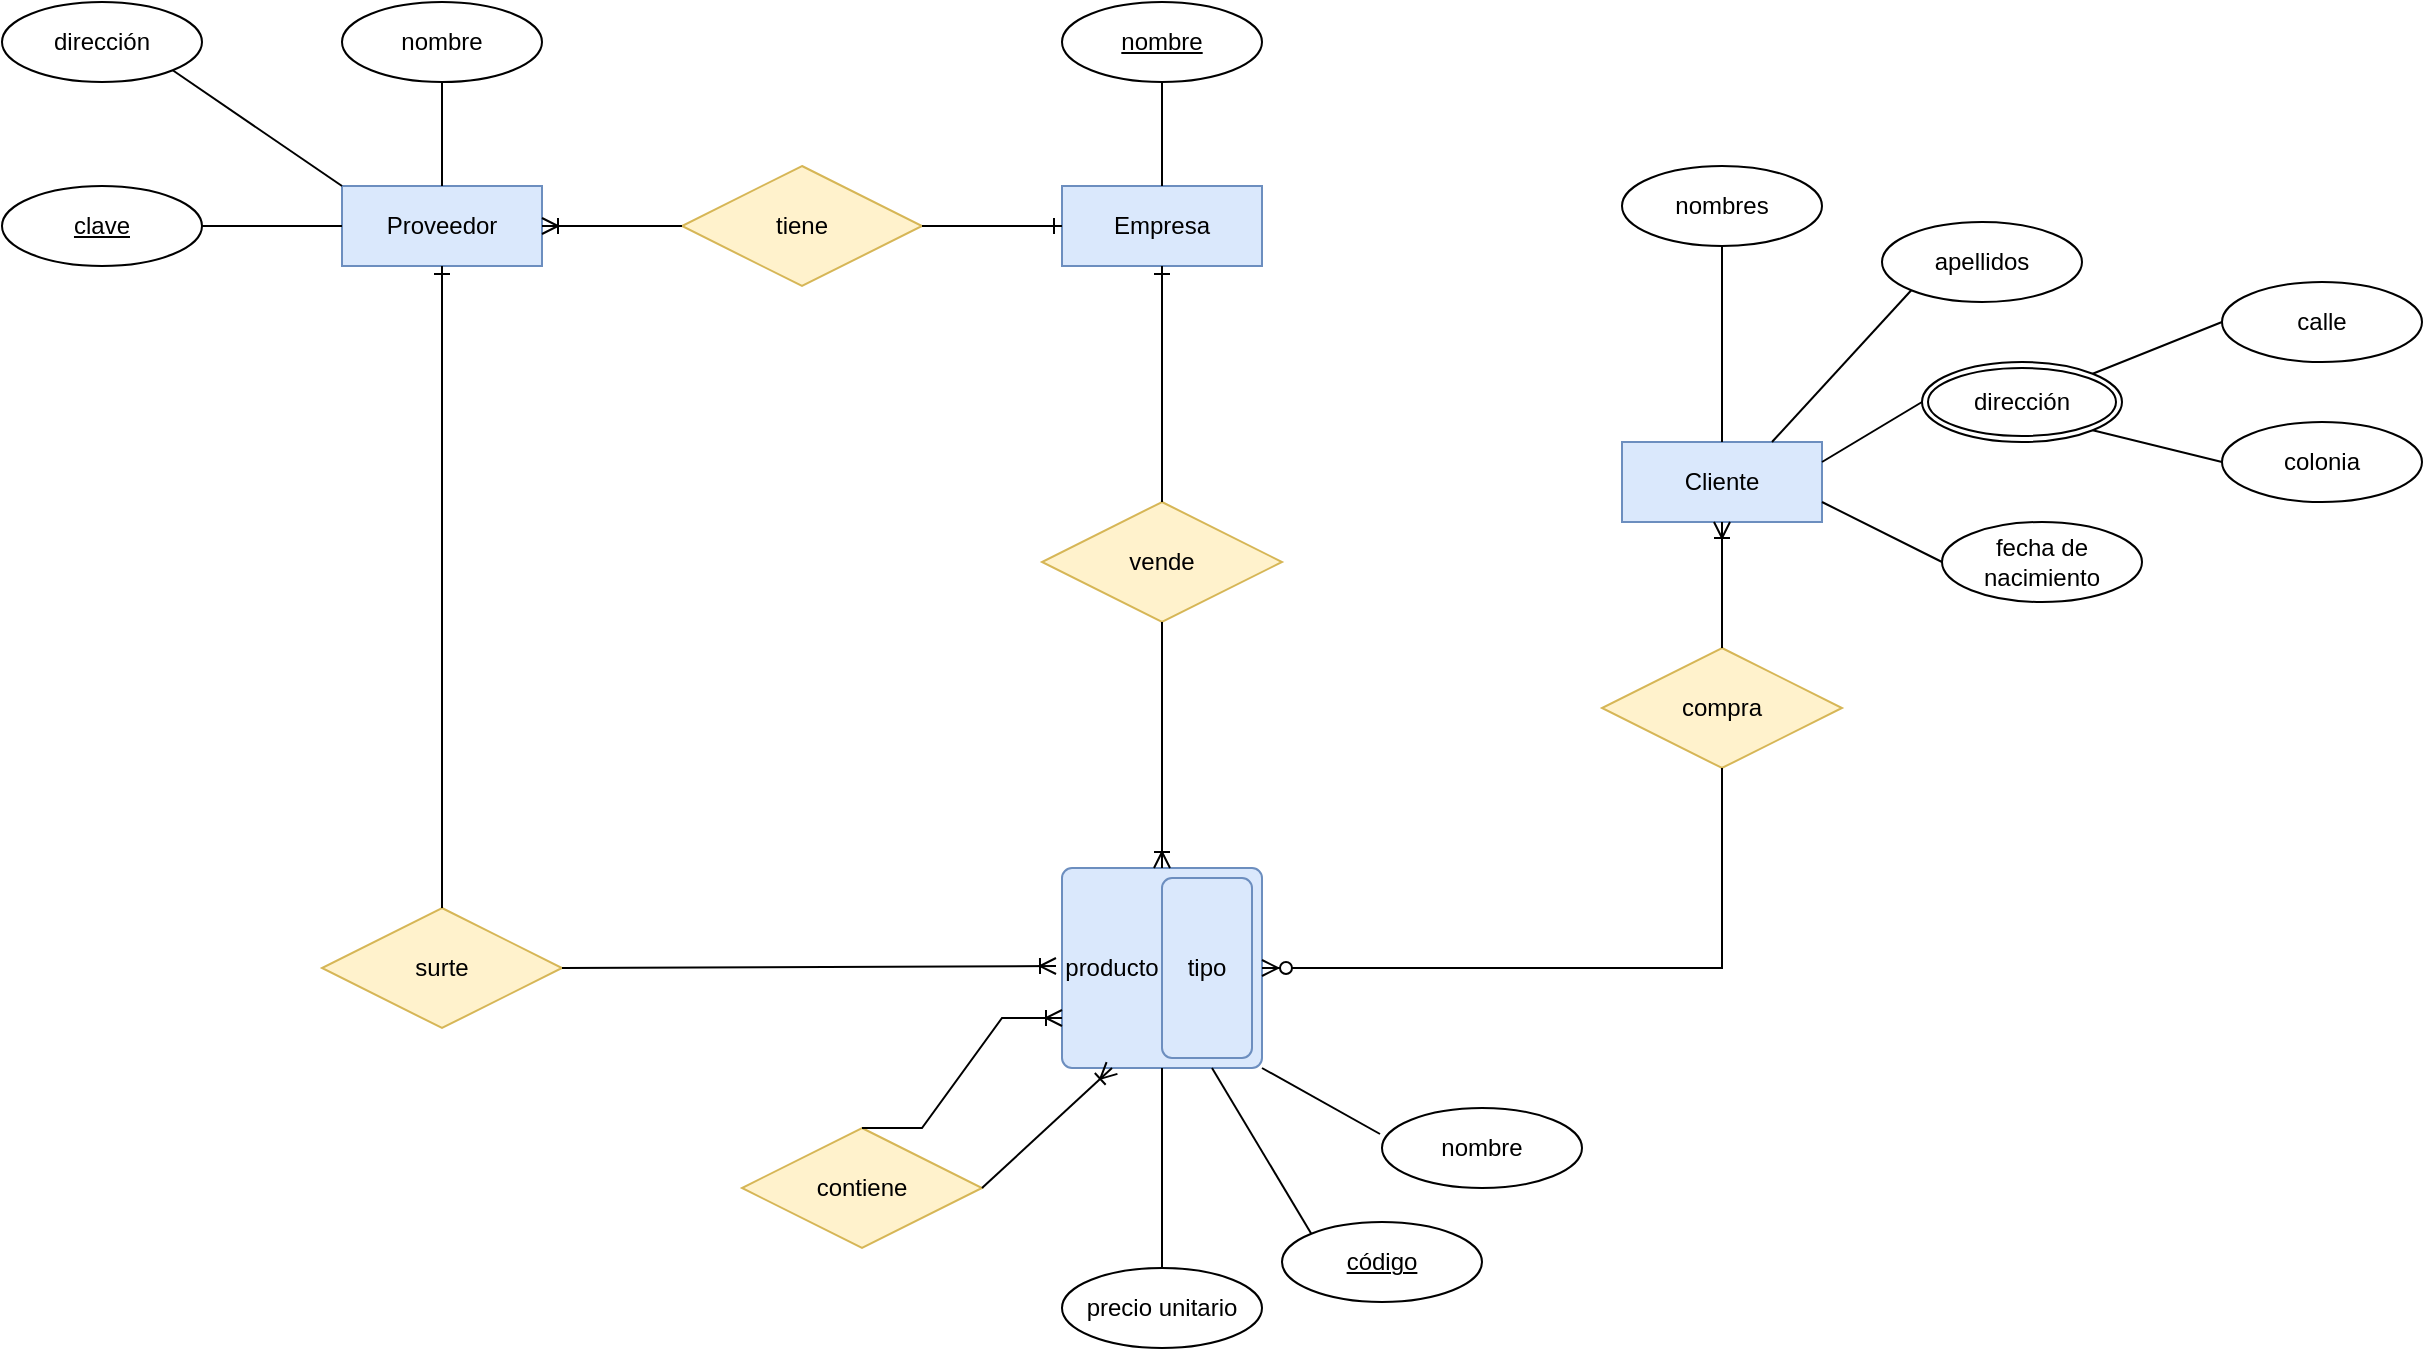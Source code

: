 <mxfile version="20.3.0" type="github"><diagram id="8-v9Z0RoxdPCG_60SAat" name="Page-1"><mxGraphModel dx="2272" dy="786" grid="1" gridSize="10" guides="1" tooltips="1" connect="1" arrows="1" fold="1" page="1" pageScale="1" pageWidth="850" pageHeight="1100" math="0" shadow="0"><root><mxCell id="0"/><mxCell id="1" parent="0"/><mxCell id="-tF7ZBKWb7ZHzIYpN41H-1" value="Empresa" style="whiteSpace=wrap;html=1;align=center;fillColor=#dae8fc;strokeColor=#6c8ebf;" vertex="1" parent="1"><mxGeometry x="420" y="272" width="100" height="40" as="geometry"/></mxCell><mxCell id="-tF7ZBKWb7ZHzIYpN41H-3" value="Proveedor" style="whiteSpace=wrap;html=1;align=center;fillColor=#dae8fc;strokeColor=#6c8ebf;" vertex="1" parent="1"><mxGeometry x="60" y="272" width="100" height="40" as="geometry"/></mxCell><mxCell id="-tF7ZBKWb7ZHzIYpN41H-4" value="tiene" style="shape=rhombus;perimeter=rhombusPerimeter;whiteSpace=wrap;html=1;align=center;fillColor=#fff2cc;strokeColor=#d6b656;" vertex="1" parent="1"><mxGeometry x="230" y="262" width="120" height="60" as="geometry"/></mxCell><mxCell id="-tF7ZBKWb7ZHzIYpN41H-5" value="surte" style="shape=rhombus;perimeter=rhombusPerimeter;whiteSpace=wrap;html=1;align=center;fillColor=#fff2cc;strokeColor=#d6b656;" vertex="1" parent="1"><mxGeometry x="50" y="633" width="120" height="60" as="geometry"/></mxCell><mxCell id="-tF7ZBKWb7ZHzIYpN41H-6" value="Cliente" style="whiteSpace=wrap;html=1;align=center;fillColor=#dae8fc;strokeColor=#6c8ebf;" vertex="1" parent="1"><mxGeometry x="700" y="400" width="100" height="40" as="geometry"/></mxCell><mxCell id="-tF7ZBKWb7ZHzIYpN41H-7" value="contiene" style="shape=rhombus;perimeter=rhombusPerimeter;whiteSpace=wrap;html=1;align=center;fillColor=#fff2cc;strokeColor=#d6b656;" vertex="1" parent="1"><mxGeometry x="260" y="743" width="120" height="60" as="geometry"/></mxCell><mxCell id="-tF7ZBKWb7ZHzIYpN41H-8" value="compra" style="shape=rhombus;perimeter=rhombusPerimeter;whiteSpace=wrap;html=1;align=center;fillColor=#fff2cc;strokeColor=#d6b656;" vertex="1" parent="1"><mxGeometry x="690" y="503" width="120" height="60" as="geometry"/></mxCell><mxCell id="-tF7ZBKWb7ZHzIYpN41H-9" value="vende" style="shape=rhombus;perimeter=rhombusPerimeter;whiteSpace=wrap;html=1;align=center;fillColor=#fff2cc;strokeColor=#d6b656;" vertex="1" parent="1"><mxGeometry x="410" y="430" width="120" height="60" as="geometry"/></mxCell><mxCell id="-tF7ZBKWb7ZHzIYpN41H-13" value="" style="rounded=1;absoluteArcSize=1;html=1;arcSize=10;fillColor=#dae8fc;strokeColor=#6c8ebf;" vertex="1" parent="1"><mxGeometry x="420" y="613" width="100" height="100" as="geometry"/></mxCell><mxCell id="-tF7ZBKWb7ZHzIYpN41H-14" value="producto" style="html=1;shape=mxgraph.er.anchor;whiteSpace=wrap;" vertex="1" parent="-tF7ZBKWb7ZHzIYpN41H-13"><mxGeometry width="50" height="100" as="geometry"/></mxCell><mxCell id="-tF7ZBKWb7ZHzIYpN41H-15" value="tipo" style="rounded=1;absoluteArcSize=1;html=1;arcSize=10;whiteSpace=wrap;points=[];strokeColor=inherit;fillColor=inherit;" vertex="1" parent="-tF7ZBKWb7ZHzIYpN41H-13"><mxGeometry x="50" y="5" width="45" height="90" as="geometry"/></mxCell><mxCell id="-tF7ZBKWb7ZHzIYpN41H-16" value="nombres" style="ellipse;whiteSpace=wrap;html=1;align=center;" vertex="1" parent="1"><mxGeometry x="700" y="262" width="100" height="40" as="geometry"/></mxCell><mxCell id="-tF7ZBKWb7ZHzIYpN41H-17" value="apellidos" style="ellipse;whiteSpace=wrap;html=1;align=center;" vertex="1" parent="1"><mxGeometry x="830" y="290" width="100" height="40" as="geometry"/></mxCell><mxCell id="-tF7ZBKWb7ZHzIYpN41H-19" value="fecha de nacimiento" style="ellipse;whiteSpace=wrap;html=1;align=center;" vertex="1" parent="1"><mxGeometry x="860" y="440" width="100" height="40" as="geometry"/></mxCell><mxCell id="-tF7ZBKWb7ZHzIYpN41H-20" value="calle" style="ellipse;whiteSpace=wrap;html=1;align=center;" vertex="1" parent="1"><mxGeometry x="1000" y="320" width="100" height="40" as="geometry"/></mxCell><mxCell id="-tF7ZBKWb7ZHzIYpN41H-22" value="nombre" style="ellipse;whiteSpace=wrap;html=1;align=center;" vertex="1" parent="1"><mxGeometry x="580" y="733" width="100" height="40" as="geometry"/></mxCell><mxCell id="-tF7ZBKWb7ZHzIYpN41H-24" value="precio unitario" style="ellipse;whiteSpace=wrap;html=1;align=center;" vertex="1" parent="1"><mxGeometry x="420" y="813" width="100" height="40" as="geometry"/></mxCell><mxCell id="-tF7ZBKWb7ZHzIYpN41H-25" value="nombre" style="ellipse;whiteSpace=wrap;html=1;align=center;" vertex="1" parent="1"><mxGeometry x="60" y="180" width="100" height="40" as="geometry"/></mxCell><mxCell id="-tF7ZBKWb7ZHzIYpN41H-26" value="clave" style="ellipse;whiteSpace=wrap;html=1;align=center;fontStyle=4;" vertex="1" parent="1"><mxGeometry x="-110" y="272" width="100" height="40" as="geometry"/></mxCell><mxCell id="-tF7ZBKWb7ZHzIYpN41H-27" value="dirección" style="ellipse;whiteSpace=wrap;html=1;align=center;" vertex="1" parent="1"><mxGeometry x="-110" y="180" width="100" height="40" as="geometry"/></mxCell><mxCell id="-tF7ZBKWb7ZHzIYpN41H-28" value="nombre" style="ellipse;whiteSpace=wrap;html=1;align=center;fontStyle=4;" vertex="1" parent="1"><mxGeometry x="420" y="180" width="100" height="40" as="geometry"/></mxCell><mxCell id="-tF7ZBKWb7ZHzIYpN41H-29" value="código" style="ellipse;whiteSpace=wrap;html=1;align=center;fontStyle=4;" vertex="1" parent="1"><mxGeometry x="530" y="790" width="100" height="40" as="geometry"/></mxCell><mxCell id="-tF7ZBKWb7ZHzIYpN41H-30" value="dirección" style="ellipse;shape=doubleEllipse;margin=3;whiteSpace=wrap;html=1;align=center;" vertex="1" parent="1"><mxGeometry x="850" y="360" width="100" height="40" as="geometry"/></mxCell><mxCell id="-tF7ZBKWb7ZHzIYpN41H-32" value="colonia" style="ellipse;whiteSpace=wrap;html=1;align=center;" vertex="1" parent="1"><mxGeometry x="1000" y="390" width="100" height="40" as="geometry"/></mxCell><mxCell id="-tF7ZBKWb7ZHzIYpN41H-33" value="" style="endArrow=none;html=1;rounded=0;entryX=0.5;entryY=1;entryDx=0;entryDy=0;exitX=0.5;exitY=0;exitDx=0;exitDy=0;" edge="1" parent="1" source="-tF7ZBKWb7ZHzIYpN41H-6" target="-tF7ZBKWb7ZHzIYpN41H-16"><mxGeometry relative="1" as="geometry"><mxPoint x="510" y="570" as="sourcePoint"/><mxPoint x="670" y="570" as="targetPoint"/></mxGeometry></mxCell><mxCell id="-tF7ZBKWb7ZHzIYpN41H-34" value="" style="endArrow=none;html=1;rounded=0;entryX=0;entryY=1;entryDx=0;entryDy=0;exitX=0.75;exitY=0;exitDx=0;exitDy=0;" edge="1" parent="1" source="-tF7ZBKWb7ZHzIYpN41H-6" target="-tF7ZBKWb7ZHzIYpN41H-17"><mxGeometry relative="1" as="geometry"><mxPoint x="510" y="570" as="sourcePoint"/><mxPoint x="670" y="570" as="targetPoint"/></mxGeometry></mxCell><mxCell id="-tF7ZBKWb7ZHzIYpN41H-35" value="" style="endArrow=none;html=1;rounded=0;entryX=0;entryY=0.5;entryDx=0;entryDy=0;exitX=1;exitY=0.25;exitDx=0;exitDy=0;" edge="1" parent="1" source="-tF7ZBKWb7ZHzIYpN41H-6" target="-tF7ZBKWb7ZHzIYpN41H-30"><mxGeometry relative="1" as="geometry"><mxPoint x="810" y="400" as="sourcePoint"/><mxPoint x="780" y="490" as="targetPoint"/></mxGeometry></mxCell><mxCell id="-tF7ZBKWb7ZHzIYpN41H-36" value="" style="endArrow=none;html=1;rounded=0;entryX=0;entryY=0.5;entryDx=0;entryDy=0;exitX=1;exitY=0.75;exitDx=0;exitDy=0;" edge="1" parent="1" source="-tF7ZBKWb7ZHzIYpN41H-6" target="-tF7ZBKWb7ZHzIYpN41H-19"><mxGeometry relative="1" as="geometry"><mxPoint x="510" y="570" as="sourcePoint"/><mxPoint x="670" y="570" as="targetPoint"/></mxGeometry></mxCell><mxCell id="-tF7ZBKWb7ZHzIYpN41H-37" value="" style="endArrow=none;html=1;rounded=0;entryX=0;entryY=0.5;entryDx=0;entryDy=0;exitX=1;exitY=0;exitDx=0;exitDy=0;" edge="1" parent="1" source="-tF7ZBKWb7ZHzIYpN41H-30" target="-tF7ZBKWb7ZHzIYpN41H-20"><mxGeometry relative="1" as="geometry"><mxPoint x="510" y="570" as="sourcePoint"/><mxPoint x="670" y="570" as="targetPoint"/></mxGeometry></mxCell><mxCell id="-tF7ZBKWb7ZHzIYpN41H-38" value="" style="endArrow=none;html=1;rounded=0;entryX=0;entryY=0.5;entryDx=0;entryDy=0;exitX=1;exitY=1;exitDx=0;exitDy=0;" edge="1" parent="1" source="-tF7ZBKWb7ZHzIYpN41H-30" target="-tF7ZBKWb7ZHzIYpN41H-32"><mxGeometry relative="1" as="geometry"><mxPoint x="510" y="570" as="sourcePoint"/><mxPoint x="670" y="570" as="targetPoint"/></mxGeometry></mxCell><mxCell id="-tF7ZBKWb7ZHzIYpN41H-39" value="" style="fontSize=12;html=1;endArrow=ERoneToMany;rounded=0;entryX=0.5;entryY=1;entryDx=0;entryDy=0;exitX=0.5;exitY=0;exitDx=0;exitDy=0;" edge="1" parent="1" source="-tF7ZBKWb7ZHzIYpN41H-8" target="-tF7ZBKWb7ZHzIYpN41H-6"><mxGeometry width="100" height="100" relative="1" as="geometry"><mxPoint x="540" y="620" as="sourcePoint"/><mxPoint x="640" y="520" as="targetPoint"/></mxGeometry></mxCell><mxCell id="-tF7ZBKWb7ZHzIYpN41H-40" value="" style="edgeStyle=orthogonalEdgeStyle;fontSize=12;html=1;endArrow=ERzeroToMany;endFill=1;rounded=0;exitX=0.5;exitY=1;exitDx=0;exitDy=0;entryX=1;entryY=0.5;entryDx=0;entryDy=0;" edge="1" parent="1" source="-tF7ZBKWb7ZHzIYpN41H-8" target="-tF7ZBKWb7ZHzIYpN41H-13"><mxGeometry width="100" height="100" relative="1" as="geometry"><mxPoint x="540" y="583" as="sourcePoint"/><mxPoint x="640" y="483" as="targetPoint"/></mxGeometry></mxCell><mxCell id="-tF7ZBKWb7ZHzIYpN41H-42" value="" style="edgeStyle=entityRelationEdgeStyle;fontSize=12;html=1;endArrow=ERone;endFill=1;rounded=0;entryX=0;entryY=0.5;entryDx=0;entryDy=0;exitX=1;exitY=0.5;exitDx=0;exitDy=0;" edge="1" parent="1" source="-tF7ZBKWb7ZHzIYpN41H-4" target="-tF7ZBKWb7ZHzIYpN41H-1"><mxGeometry width="100" height="100" relative="1" as="geometry"><mxPoint x="540" y="620" as="sourcePoint"/><mxPoint x="640" y="520" as="targetPoint"/></mxGeometry></mxCell><mxCell id="-tF7ZBKWb7ZHzIYpN41H-44" value="" style="edgeStyle=entityRelationEdgeStyle;fontSize=12;html=1;endArrow=ERoneToMany;rounded=0;entryX=1;entryY=0.5;entryDx=0;entryDy=0;exitX=0;exitY=0.5;exitDx=0;exitDy=0;" edge="1" parent="1" source="-tF7ZBKWb7ZHzIYpN41H-4" target="-tF7ZBKWb7ZHzIYpN41H-3"><mxGeometry width="100" height="100" relative="1" as="geometry"><mxPoint x="540" y="620" as="sourcePoint"/><mxPoint x="640" y="520" as="targetPoint"/></mxGeometry></mxCell><mxCell id="-tF7ZBKWb7ZHzIYpN41H-45" value="" style="fontSize=12;html=1;endArrow=ERone;endFill=1;rounded=0;entryX=0.5;entryY=1;entryDx=0;entryDy=0;exitX=0.5;exitY=0;exitDx=0;exitDy=0;" edge="1" parent="1" source="-tF7ZBKWb7ZHzIYpN41H-5" target="-tF7ZBKWb7ZHzIYpN41H-3"><mxGeometry width="100" height="100" relative="1" as="geometry"><mxPoint x="540" y="620" as="sourcePoint"/><mxPoint x="640" y="520" as="targetPoint"/></mxGeometry></mxCell><mxCell id="-tF7ZBKWb7ZHzIYpN41H-46" value="" style="fontSize=12;html=1;endArrow=ERoneToMany;rounded=0;exitX=1;exitY=0.5;exitDx=0;exitDy=0;entryX=-0.06;entryY=0.49;entryDx=0;entryDy=0;entryPerimeter=0;" edge="1" parent="1" source="-tF7ZBKWb7ZHzIYpN41H-5" target="-tF7ZBKWb7ZHzIYpN41H-14"><mxGeometry width="100" height="100" relative="1" as="geometry"><mxPoint x="540" y="620" as="sourcePoint"/><mxPoint x="640" y="520" as="targetPoint"/></mxGeometry></mxCell><mxCell id="-tF7ZBKWb7ZHzIYpN41H-47" value="" style="fontSize=12;html=1;endArrow=ERone;endFill=1;rounded=0;entryX=0.5;entryY=1;entryDx=0;entryDy=0;exitX=0.5;exitY=0;exitDx=0;exitDy=0;" edge="1" parent="1" source="-tF7ZBKWb7ZHzIYpN41H-9" target="-tF7ZBKWb7ZHzIYpN41H-1"><mxGeometry width="100" height="100" relative="1" as="geometry"><mxPoint x="540" y="620" as="sourcePoint"/><mxPoint x="640" y="520" as="targetPoint"/></mxGeometry></mxCell><mxCell id="-tF7ZBKWb7ZHzIYpN41H-48" value="" style="fontSize=12;html=1;endArrow=ERoneToMany;rounded=0;exitX=0.5;exitY=1;exitDx=0;exitDy=0;entryX=0.5;entryY=0;entryDx=0;entryDy=0;" edge="1" parent="1" source="-tF7ZBKWb7ZHzIYpN41H-9" target="-tF7ZBKWb7ZHzIYpN41H-13"><mxGeometry width="100" height="100" relative="1" as="geometry"><mxPoint x="540" y="620" as="sourcePoint"/><mxPoint x="640" y="520" as="targetPoint"/></mxGeometry></mxCell><mxCell id="-tF7ZBKWb7ZHzIYpN41H-49" value="" style="endArrow=none;html=1;rounded=0;exitX=0.5;exitY=1;exitDx=0;exitDy=0;entryX=0.5;entryY=0;entryDx=0;entryDy=0;" edge="1" parent="1" source="-tF7ZBKWb7ZHzIYpN41H-13" target="-tF7ZBKWb7ZHzIYpN41H-24"><mxGeometry relative="1" as="geometry"><mxPoint x="510" y="570" as="sourcePoint"/><mxPoint x="670" y="570" as="targetPoint"/></mxGeometry></mxCell><mxCell id="-tF7ZBKWb7ZHzIYpN41H-51" value="" style="endArrow=none;html=1;rounded=0;exitX=0.75;exitY=1;exitDx=0;exitDy=0;entryX=0;entryY=0;entryDx=0;entryDy=0;" edge="1" parent="1" source="-tF7ZBKWb7ZHzIYpN41H-13" target="-tF7ZBKWb7ZHzIYpN41H-29"><mxGeometry relative="1" as="geometry"><mxPoint x="510" y="570" as="sourcePoint"/><mxPoint x="670" y="570" as="targetPoint"/></mxGeometry></mxCell><mxCell id="-tF7ZBKWb7ZHzIYpN41H-52" value="" style="endArrow=none;html=1;rounded=0;entryX=1;entryY=1;entryDx=0;entryDy=0;exitX=-0.01;exitY=0.325;exitDx=0;exitDy=0;exitPerimeter=0;" edge="1" parent="1" source="-tF7ZBKWb7ZHzIYpN41H-22" target="-tF7ZBKWb7ZHzIYpN41H-13"><mxGeometry relative="1" as="geometry"><mxPoint x="240" y="550" as="sourcePoint"/><mxPoint x="400" y="550" as="targetPoint"/></mxGeometry></mxCell><mxCell id="-tF7ZBKWb7ZHzIYpN41H-53" value="" style="endArrow=none;html=1;rounded=0;entryX=0.5;entryY=1;entryDx=0;entryDy=0;exitX=0.5;exitY=0;exitDx=0;exitDy=0;" edge="1" parent="1" source="-tF7ZBKWb7ZHzIYpN41H-1" target="-tF7ZBKWb7ZHzIYpN41H-28"><mxGeometry relative="1" as="geometry"><mxPoint x="420" y="540" as="sourcePoint"/><mxPoint x="580" y="540" as="targetPoint"/></mxGeometry></mxCell><mxCell id="-tF7ZBKWb7ZHzIYpN41H-54" value="" style="endArrow=none;html=1;rounded=0;exitX=0.5;exitY=1;exitDx=0;exitDy=0;entryX=0.5;entryY=0;entryDx=0;entryDy=0;" edge="1" parent="1" source="-tF7ZBKWb7ZHzIYpN41H-25" target="-tF7ZBKWb7ZHzIYpN41H-3"><mxGeometry relative="1" as="geometry"><mxPoint x="420" y="540" as="sourcePoint"/><mxPoint x="580" y="540" as="targetPoint"/></mxGeometry></mxCell><mxCell id="-tF7ZBKWb7ZHzIYpN41H-55" value="" style="endArrow=none;html=1;rounded=0;exitX=1;exitY=1;exitDx=0;exitDy=0;entryX=0;entryY=0;entryDx=0;entryDy=0;" edge="1" parent="1" source="-tF7ZBKWb7ZHzIYpN41H-27" target="-tF7ZBKWb7ZHzIYpN41H-3"><mxGeometry relative="1" as="geometry"><mxPoint x="420" y="540" as="sourcePoint"/><mxPoint x="580" y="540" as="targetPoint"/></mxGeometry></mxCell><mxCell id="-tF7ZBKWb7ZHzIYpN41H-56" value="" style="endArrow=none;html=1;rounded=0;exitX=1;exitY=0.5;exitDx=0;exitDy=0;entryX=0;entryY=0.5;entryDx=0;entryDy=0;" edge="1" parent="1" source="-tF7ZBKWb7ZHzIYpN41H-26" target="-tF7ZBKWb7ZHzIYpN41H-3"><mxGeometry relative="1" as="geometry"><mxPoint x="420" y="540" as="sourcePoint"/><mxPoint x="580" y="540" as="targetPoint"/></mxGeometry></mxCell><mxCell id="-tF7ZBKWb7ZHzIYpN41H-60" value="" style="fontSize=12;html=1;endArrow=ERoneToMany;rounded=0;exitX=1;exitY=0.5;exitDx=0;exitDy=0;entryX=0.25;entryY=1;entryDx=0;entryDy=0;" edge="1" parent="1" source="-tF7ZBKWb7ZHzIYpN41H-7" target="-tF7ZBKWb7ZHzIYpN41H-13"><mxGeometry width="100" height="100" relative="1" as="geometry"><mxPoint x="450" y="590" as="sourcePoint"/><mxPoint x="550" y="490" as="targetPoint"/></mxGeometry></mxCell><mxCell id="-tF7ZBKWb7ZHzIYpN41H-61" value="" style="edgeStyle=entityRelationEdgeStyle;fontSize=12;html=1;endArrow=ERoneToMany;rounded=0;exitX=0.5;exitY=0;exitDx=0;exitDy=0;entryX=0;entryY=0.75;entryDx=0;entryDy=0;" edge="1" parent="1" source="-tF7ZBKWb7ZHzIYpN41H-7" target="-tF7ZBKWb7ZHzIYpN41H-13"><mxGeometry width="100" height="100" relative="1" as="geometry"><mxPoint x="450" y="590" as="sourcePoint"/><mxPoint x="550" y="490" as="targetPoint"/></mxGeometry></mxCell></root></mxGraphModel></diagram></mxfile>